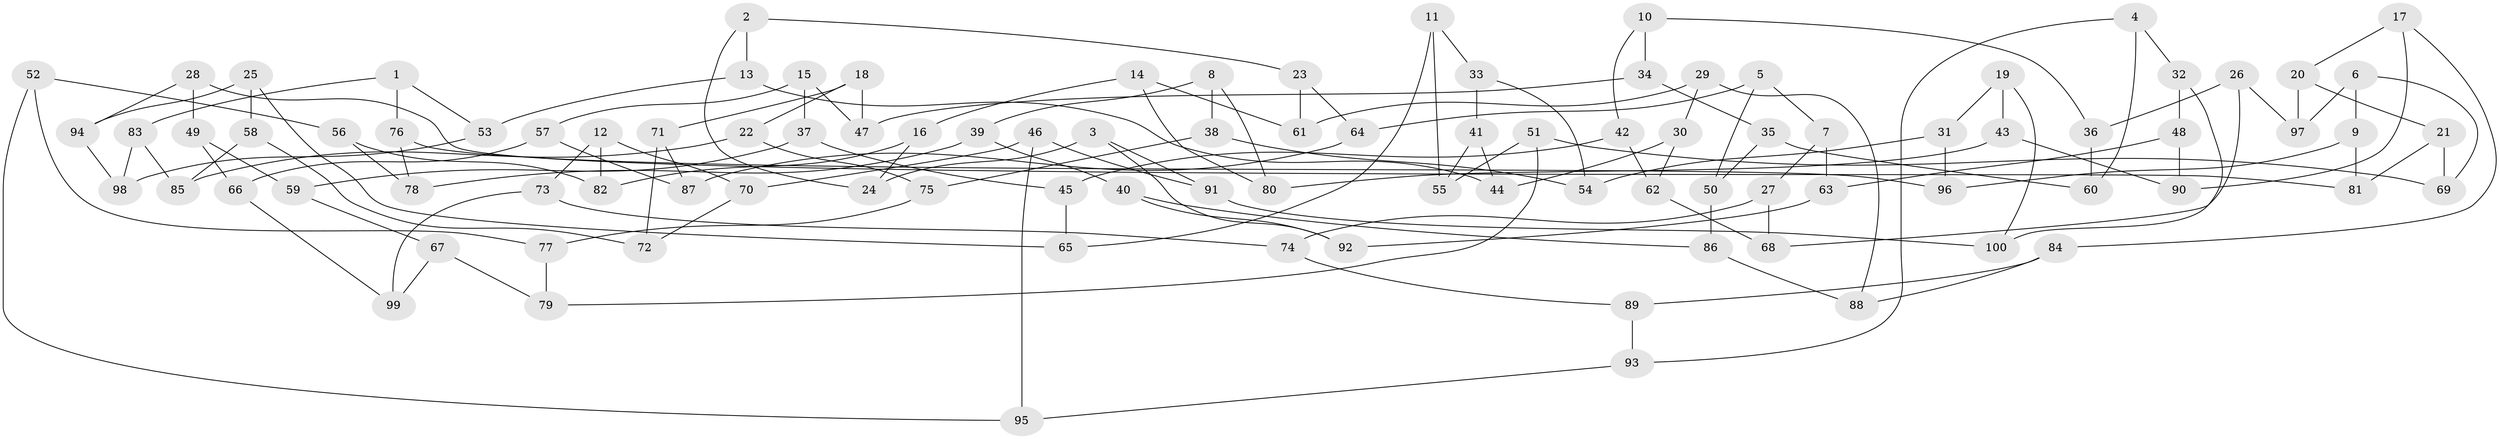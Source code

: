 // Generated by graph-tools (version 1.1) at 2025/11/02/21/25 10:11:15]
// undirected, 100 vertices, 150 edges
graph export_dot {
graph [start="1"]
  node [color=gray90,style=filled];
  1;
  2;
  3;
  4;
  5;
  6;
  7;
  8;
  9;
  10;
  11;
  12;
  13;
  14;
  15;
  16;
  17;
  18;
  19;
  20;
  21;
  22;
  23;
  24;
  25;
  26;
  27;
  28;
  29;
  30;
  31;
  32;
  33;
  34;
  35;
  36;
  37;
  38;
  39;
  40;
  41;
  42;
  43;
  44;
  45;
  46;
  47;
  48;
  49;
  50;
  51;
  52;
  53;
  54;
  55;
  56;
  57;
  58;
  59;
  60;
  61;
  62;
  63;
  64;
  65;
  66;
  67;
  68;
  69;
  70;
  71;
  72;
  73;
  74;
  75;
  76;
  77;
  78;
  79;
  80;
  81;
  82;
  83;
  84;
  85;
  86;
  87;
  88;
  89;
  90;
  91;
  92;
  93;
  94;
  95;
  96;
  97;
  98;
  99;
  100;
  1 -- 83;
  1 -- 53;
  1 -- 76;
  2 -- 13;
  2 -- 24;
  2 -- 23;
  3 -- 91;
  3 -- 24;
  3 -- 92;
  4 -- 32;
  4 -- 60;
  4 -- 93;
  5 -- 64;
  5 -- 7;
  5 -- 50;
  6 -- 9;
  6 -- 69;
  6 -- 97;
  7 -- 27;
  7 -- 63;
  8 -- 80;
  8 -- 38;
  8 -- 39;
  9 -- 96;
  9 -- 81;
  10 -- 42;
  10 -- 36;
  10 -- 34;
  11 -- 55;
  11 -- 33;
  11 -- 65;
  12 -- 73;
  12 -- 70;
  12 -- 82;
  13 -- 53;
  13 -- 44;
  14 -- 16;
  14 -- 61;
  14 -- 80;
  15 -- 47;
  15 -- 57;
  15 -- 37;
  16 -- 24;
  16 -- 82;
  17 -- 90;
  17 -- 84;
  17 -- 20;
  18 -- 71;
  18 -- 47;
  18 -- 22;
  19 -- 100;
  19 -- 43;
  19 -- 31;
  20 -- 21;
  20 -- 97;
  21 -- 81;
  21 -- 69;
  22 -- 85;
  22 -- 75;
  23 -- 61;
  23 -- 64;
  25 -- 58;
  25 -- 65;
  25 -- 94;
  26 -- 36;
  26 -- 97;
  26 -- 68;
  27 -- 74;
  27 -- 68;
  28 -- 81;
  28 -- 49;
  28 -- 94;
  29 -- 30;
  29 -- 88;
  29 -- 61;
  30 -- 44;
  30 -- 62;
  31 -- 54;
  31 -- 96;
  32 -- 100;
  32 -- 48;
  33 -- 54;
  33 -- 41;
  34 -- 47;
  34 -- 35;
  35 -- 50;
  35 -- 60;
  36 -- 60;
  37 -- 45;
  37 -- 59;
  38 -- 54;
  38 -- 75;
  39 -- 78;
  39 -- 40;
  40 -- 92;
  40 -- 86;
  41 -- 44;
  41 -- 55;
  42 -- 45;
  42 -- 62;
  43 -- 80;
  43 -- 90;
  45 -- 65;
  46 -- 91;
  46 -- 95;
  46 -- 70;
  48 -- 63;
  48 -- 90;
  49 -- 59;
  49 -- 66;
  50 -- 86;
  51 -- 55;
  51 -- 69;
  51 -- 79;
  52 -- 56;
  52 -- 77;
  52 -- 95;
  53 -- 98;
  56 -- 78;
  56 -- 82;
  57 -- 87;
  57 -- 66;
  58 -- 85;
  58 -- 72;
  59 -- 67;
  62 -- 68;
  63 -- 92;
  64 -- 87;
  66 -- 99;
  67 -- 99;
  67 -- 79;
  70 -- 72;
  71 -- 87;
  71 -- 72;
  73 -- 99;
  73 -- 74;
  74 -- 89;
  75 -- 77;
  76 -- 96;
  76 -- 78;
  77 -- 79;
  83 -- 85;
  83 -- 98;
  84 -- 88;
  84 -- 89;
  86 -- 88;
  89 -- 93;
  91 -- 100;
  93 -- 95;
  94 -- 98;
}
